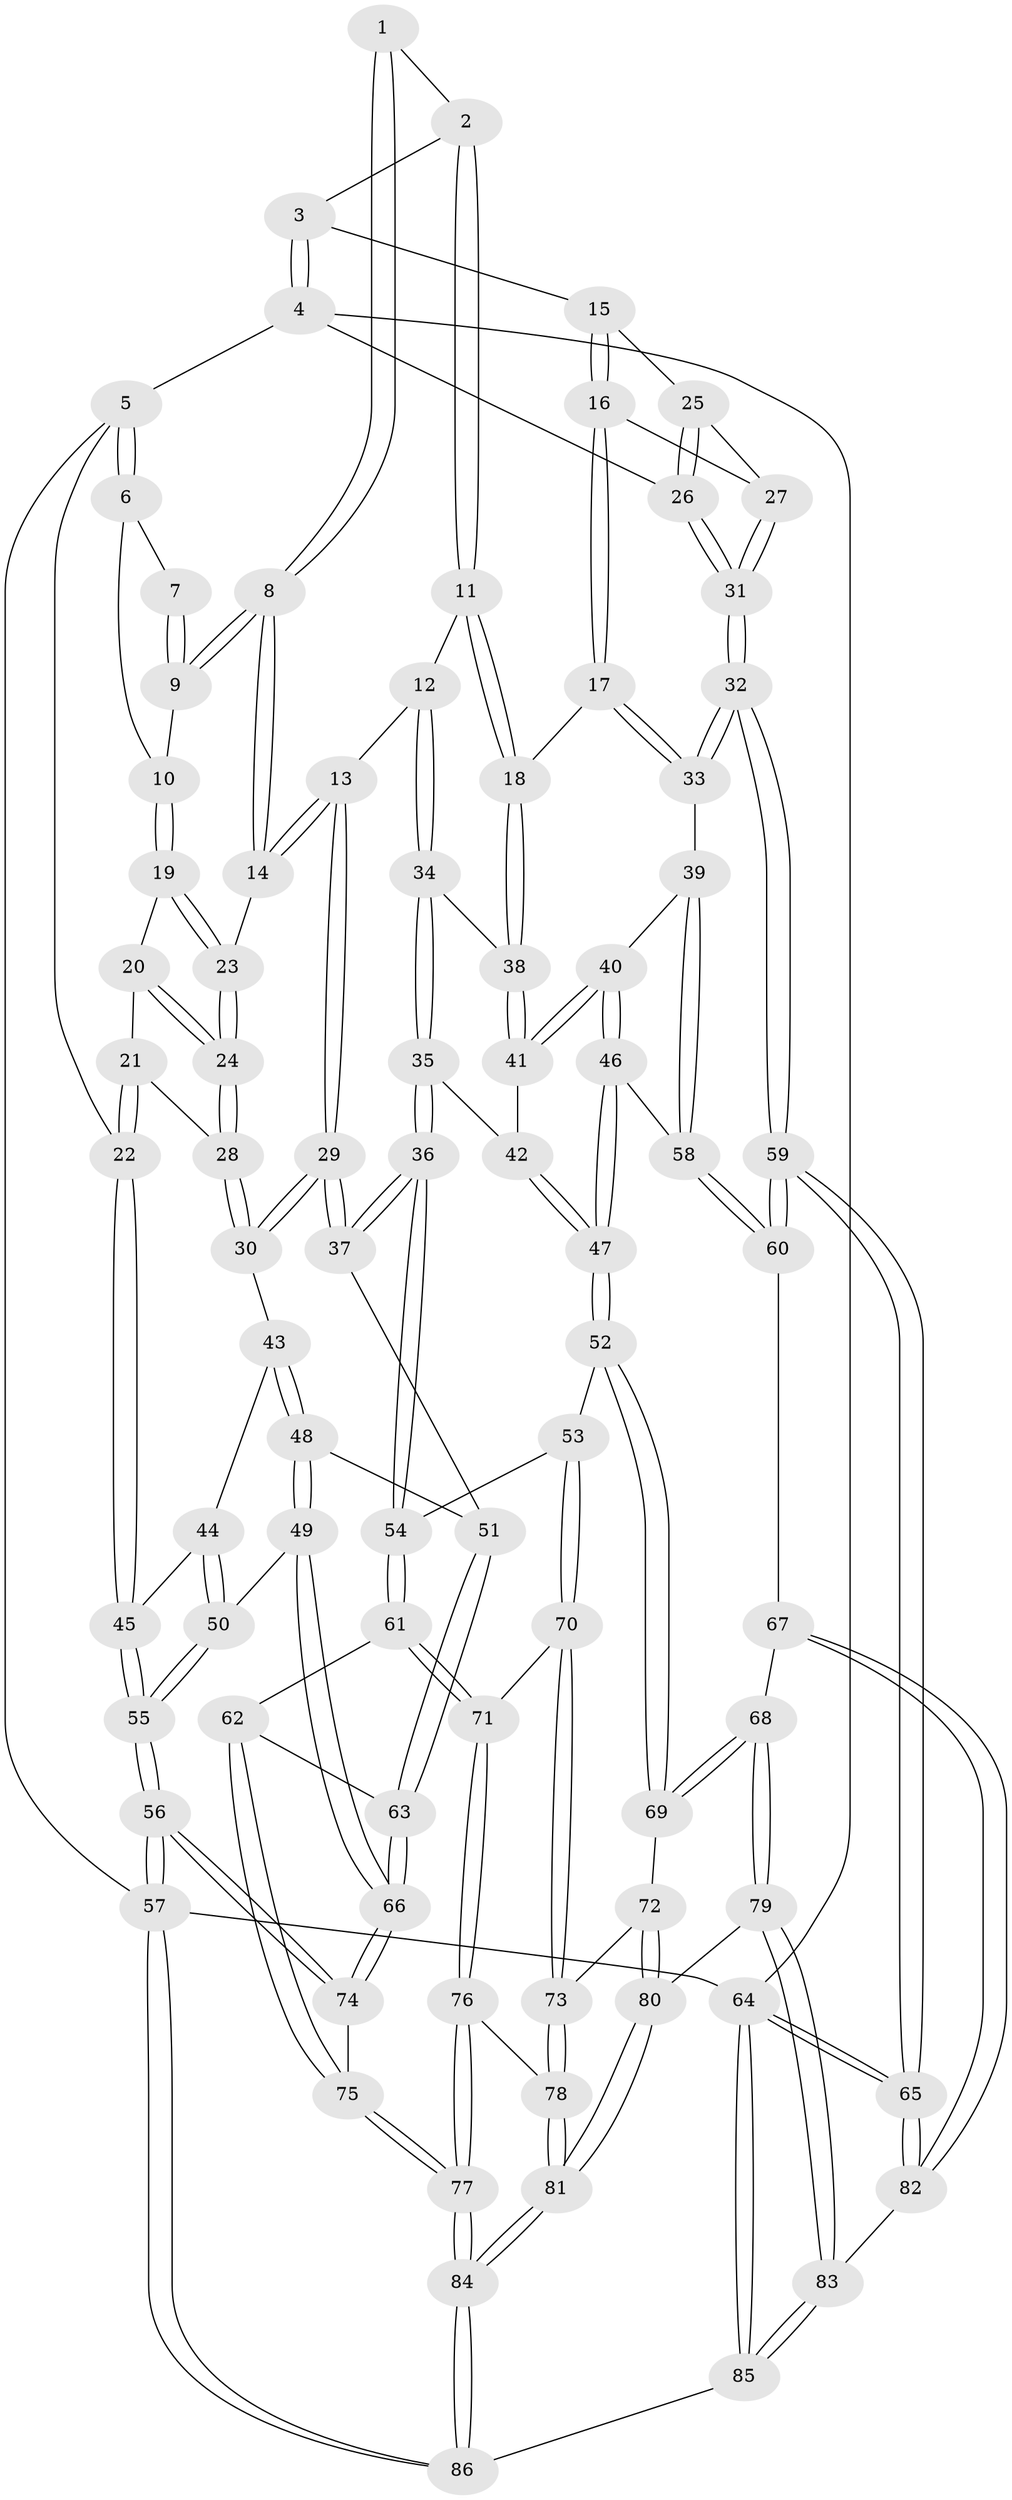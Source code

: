 // coarse degree distribution, {2: 0.058823529411764705, 3: 0.2647058823529412, 5: 0.3235294117647059, 4: 0.17647058823529413, 6: 0.14705882352941177, 8: 0.029411764705882353}
// Generated by graph-tools (version 1.1) at 2025/06/03/04/25 22:06:09]
// undirected, 86 vertices, 212 edges
graph export_dot {
graph [start="1"]
  node [color=gray90,style=filled];
  1 [pos="+0.4203425549955302+0"];
  2 [pos="+0.7308803081077122+0"];
  3 [pos="+0.8283631594665377+0"];
  4 [pos="+1+0"];
  5 [pos="+0+0"];
  6 [pos="+0.0274716008665422+0"];
  7 [pos="+0.22559597135904982+0"];
  8 [pos="+0.39146294583289204+0.09802763878265208"];
  9 [pos="+0.28286663769729625+0.08557344928111535"];
  10 [pos="+0.22385336273710404+0.11897187809809108"];
  11 [pos="+0.6488108095416958+0.07024285014671706"];
  12 [pos="+0.5117082433851279+0.2218243236528042"];
  13 [pos="+0.44876292274275653+0.19810483485157732"];
  14 [pos="+0.4063589790294906+0.14992557860306033"];
  15 [pos="+0.8535774145623443+0.15677141405140188"];
  16 [pos="+0.8488997388997317+0.2424788998124002"];
  17 [pos="+0.8415727967078632+0.249941986430085"];
  18 [pos="+0.7793017886271204+0.2851324738509343"];
  19 [pos="+0.22307809623390007+0.1226902761366267"];
  20 [pos="+0.20586759596871915+0.14648450703893495"];
  21 [pos="+0.023337450449553456+0.10618194140356205"];
  22 [pos="+0+0"];
  23 [pos="+0.3198485592866031+0.16989688796115945"];
  24 [pos="+0.20067078451875428+0.2912902783744841"];
  25 [pos="+1+0.15989507334477804"];
  26 [pos="+1+0"];
  27 [pos="+0.9112172346923016+0.2389631045295229"];
  28 [pos="+0.19040792930301484+0.3260733375463151"];
  29 [pos="+0.21692264281542317+0.38082269834410626"];
  30 [pos="+0.19283742530124473+0.36586263665014135"];
  31 [pos="+1+0.42516691405574886"];
  32 [pos="+1+0.4735770463852018"];
  33 [pos="+1+0.4668011676606235"];
  34 [pos="+0.5226354808405212+0.2533952707410343"];
  35 [pos="+0.49222882595965683+0.4178112585209946"];
  36 [pos="+0.4244615197810775+0.5148570721751041"];
  37 [pos="+0.27758187005169205+0.4581896501776521"];
  38 [pos="+0.7519332229909493+0.33539869685020696"];
  39 [pos="+0.8932249553554984+0.48255733059278394"];
  40 [pos="+0.8363595735855295+0.46174070895662844"];
  41 [pos="+0.7547383312335765+0.38527251834582416"];
  42 [pos="+0.7009996482632482+0.42269290010598537"];
  43 [pos="+0.15250130703968387+0.3744405850850806"];
  44 [pos="+0.08244475454021001+0.37384455922243237"];
  45 [pos="+0+0.3274072771286336"];
  46 [pos="+0.7292908888127179+0.596044776884268"];
  47 [pos="+0.6243557664103384+0.6196625523461082"];
  48 [pos="+0.05288357943692532+0.5953523362602741"];
  49 [pos="+0+0.6315021618891775"];
  50 [pos="+0+0.6308512281665123"];
  51 [pos="+0.1997533159100282+0.5810618475821386"];
  52 [pos="+0.6201879544008905+0.6228658779815864"];
  53 [pos="+0.6043565381917461+0.6165198686829214"];
  54 [pos="+0.4295063672040249+0.5257003734797508"];
  55 [pos="+0+0.6335552137403967"];
  56 [pos="+0+1"];
  57 [pos="+0+1"];
  58 [pos="+0.8442388266199563+0.6558845368956323"];
  59 [pos="+1+0.9584941769635793"];
  60 [pos="+0.8764702429528942+0.7561320831679086"];
  61 [pos="+0.37719835900446796+0.695896335700129"];
  62 [pos="+0.26457181856246953+0.71649558816507"];
  63 [pos="+0.20052516330028985+0.6572983015287919"];
  64 [pos="+1+1"];
  65 [pos="+1+1"];
  66 [pos="+0.09734378689318071+0.7216371497350816"];
  67 [pos="+0.744042738838206+0.772835573533965"];
  68 [pos="+0.6548102456828746+0.7395377666642384"];
  69 [pos="+0.6469033684995653+0.7314787818436682"];
  70 [pos="+0.4697823735170875+0.752253571369091"];
  71 [pos="+0.3799790309427997+0.7025078194170238"];
  72 [pos="+0.5701805545650453+0.7717804538206299"];
  73 [pos="+0.5136694715722453+0.7940935329944351"];
  74 [pos="+0.12366146793496509+0.8489780084104673"];
  75 [pos="+0.18868896656084905+0.8685761243797323"];
  76 [pos="+0.37655696276554423+0.7445247894155718"];
  77 [pos="+0.3446265394463842+1"];
  78 [pos="+0.49435398097317407+0.8471789816868727"];
  79 [pos="+0.6221921366718682+0.9004735380197944"];
  80 [pos="+0.5708932113351405+0.9128416807642339"];
  81 [pos="+0.46105314465172426+0.9524486949840927"];
  82 [pos="+0.7307729279646682+0.9223754282164972"];
  83 [pos="+0.6710642435333424+0.9350284343216364"];
  84 [pos="+0.36122949645167124+1"];
  85 [pos="+0.6095778704029204+1"];
  86 [pos="+0.3632878504338258+1"];
  1 -- 2;
  1 -- 8;
  1 -- 8;
  2 -- 3;
  2 -- 11;
  2 -- 11;
  3 -- 4;
  3 -- 4;
  3 -- 15;
  4 -- 5;
  4 -- 26;
  4 -- 64;
  5 -- 6;
  5 -- 6;
  5 -- 22;
  5 -- 57;
  6 -- 7;
  6 -- 10;
  7 -- 9;
  7 -- 9;
  8 -- 9;
  8 -- 9;
  8 -- 14;
  8 -- 14;
  9 -- 10;
  10 -- 19;
  10 -- 19;
  11 -- 12;
  11 -- 18;
  11 -- 18;
  12 -- 13;
  12 -- 34;
  12 -- 34;
  13 -- 14;
  13 -- 14;
  13 -- 29;
  13 -- 29;
  14 -- 23;
  15 -- 16;
  15 -- 16;
  15 -- 25;
  16 -- 17;
  16 -- 17;
  16 -- 27;
  17 -- 18;
  17 -- 33;
  17 -- 33;
  18 -- 38;
  18 -- 38;
  19 -- 20;
  19 -- 23;
  19 -- 23;
  20 -- 21;
  20 -- 24;
  20 -- 24;
  21 -- 22;
  21 -- 22;
  21 -- 28;
  22 -- 45;
  22 -- 45;
  23 -- 24;
  23 -- 24;
  24 -- 28;
  24 -- 28;
  25 -- 26;
  25 -- 26;
  25 -- 27;
  26 -- 31;
  26 -- 31;
  27 -- 31;
  27 -- 31;
  28 -- 30;
  28 -- 30;
  29 -- 30;
  29 -- 30;
  29 -- 37;
  29 -- 37;
  30 -- 43;
  31 -- 32;
  31 -- 32;
  32 -- 33;
  32 -- 33;
  32 -- 59;
  32 -- 59;
  33 -- 39;
  34 -- 35;
  34 -- 35;
  34 -- 38;
  35 -- 36;
  35 -- 36;
  35 -- 42;
  36 -- 37;
  36 -- 37;
  36 -- 54;
  36 -- 54;
  37 -- 51;
  38 -- 41;
  38 -- 41;
  39 -- 40;
  39 -- 58;
  39 -- 58;
  40 -- 41;
  40 -- 41;
  40 -- 46;
  40 -- 46;
  41 -- 42;
  42 -- 47;
  42 -- 47;
  43 -- 44;
  43 -- 48;
  43 -- 48;
  44 -- 45;
  44 -- 50;
  44 -- 50;
  45 -- 55;
  45 -- 55;
  46 -- 47;
  46 -- 47;
  46 -- 58;
  47 -- 52;
  47 -- 52;
  48 -- 49;
  48 -- 49;
  48 -- 51;
  49 -- 50;
  49 -- 66;
  49 -- 66;
  50 -- 55;
  50 -- 55;
  51 -- 63;
  51 -- 63;
  52 -- 53;
  52 -- 69;
  52 -- 69;
  53 -- 54;
  53 -- 70;
  53 -- 70;
  54 -- 61;
  54 -- 61;
  55 -- 56;
  55 -- 56;
  56 -- 57;
  56 -- 57;
  56 -- 74;
  56 -- 74;
  57 -- 86;
  57 -- 86;
  57 -- 64;
  58 -- 60;
  58 -- 60;
  59 -- 60;
  59 -- 60;
  59 -- 65;
  59 -- 65;
  60 -- 67;
  61 -- 62;
  61 -- 71;
  61 -- 71;
  62 -- 63;
  62 -- 75;
  62 -- 75;
  63 -- 66;
  63 -- 66;
  64 -- 65;
  64 -- 65;
  64 -- 85;
  64 -- 85;
  65 -- 82;
  65 -- 82;
  66 -- 74;
  66 -- 74;
  67 -- 68;
  67 -- 82;
  67 -- 82;
  68 -- 69;
  68 -- 69;
  68 -- 79;
  68 -- 79;
  69 -- 72;
  70 -- 71;
  70 -- 73;
  70 -- 73;
  71 -- 76;
  71 -- 76;
  72 -- 73;
  72 -- 80;
  72 -- 80;
  73 -- 78;
  73 -- 78;
  74 -- 75;
  75 -- 77;
  75 -- 77;
  76 -- 77;
  76 -- 77;
  76 -- 78;
  77 -- 84;
  77 -- 84;
  78 -- 81;
  78 -- 81;
  79 -- 80;
  79 -- 83;
  79 -- 83;
  80 -- 81;
  80 -- 81;
  81 -- 84;
  81 -- 84;
  82 -- 83;
  83 -- 85;
  83 -- 85;
  84 -- 86;
  84 -- 86;
  85 -- 86;
}
